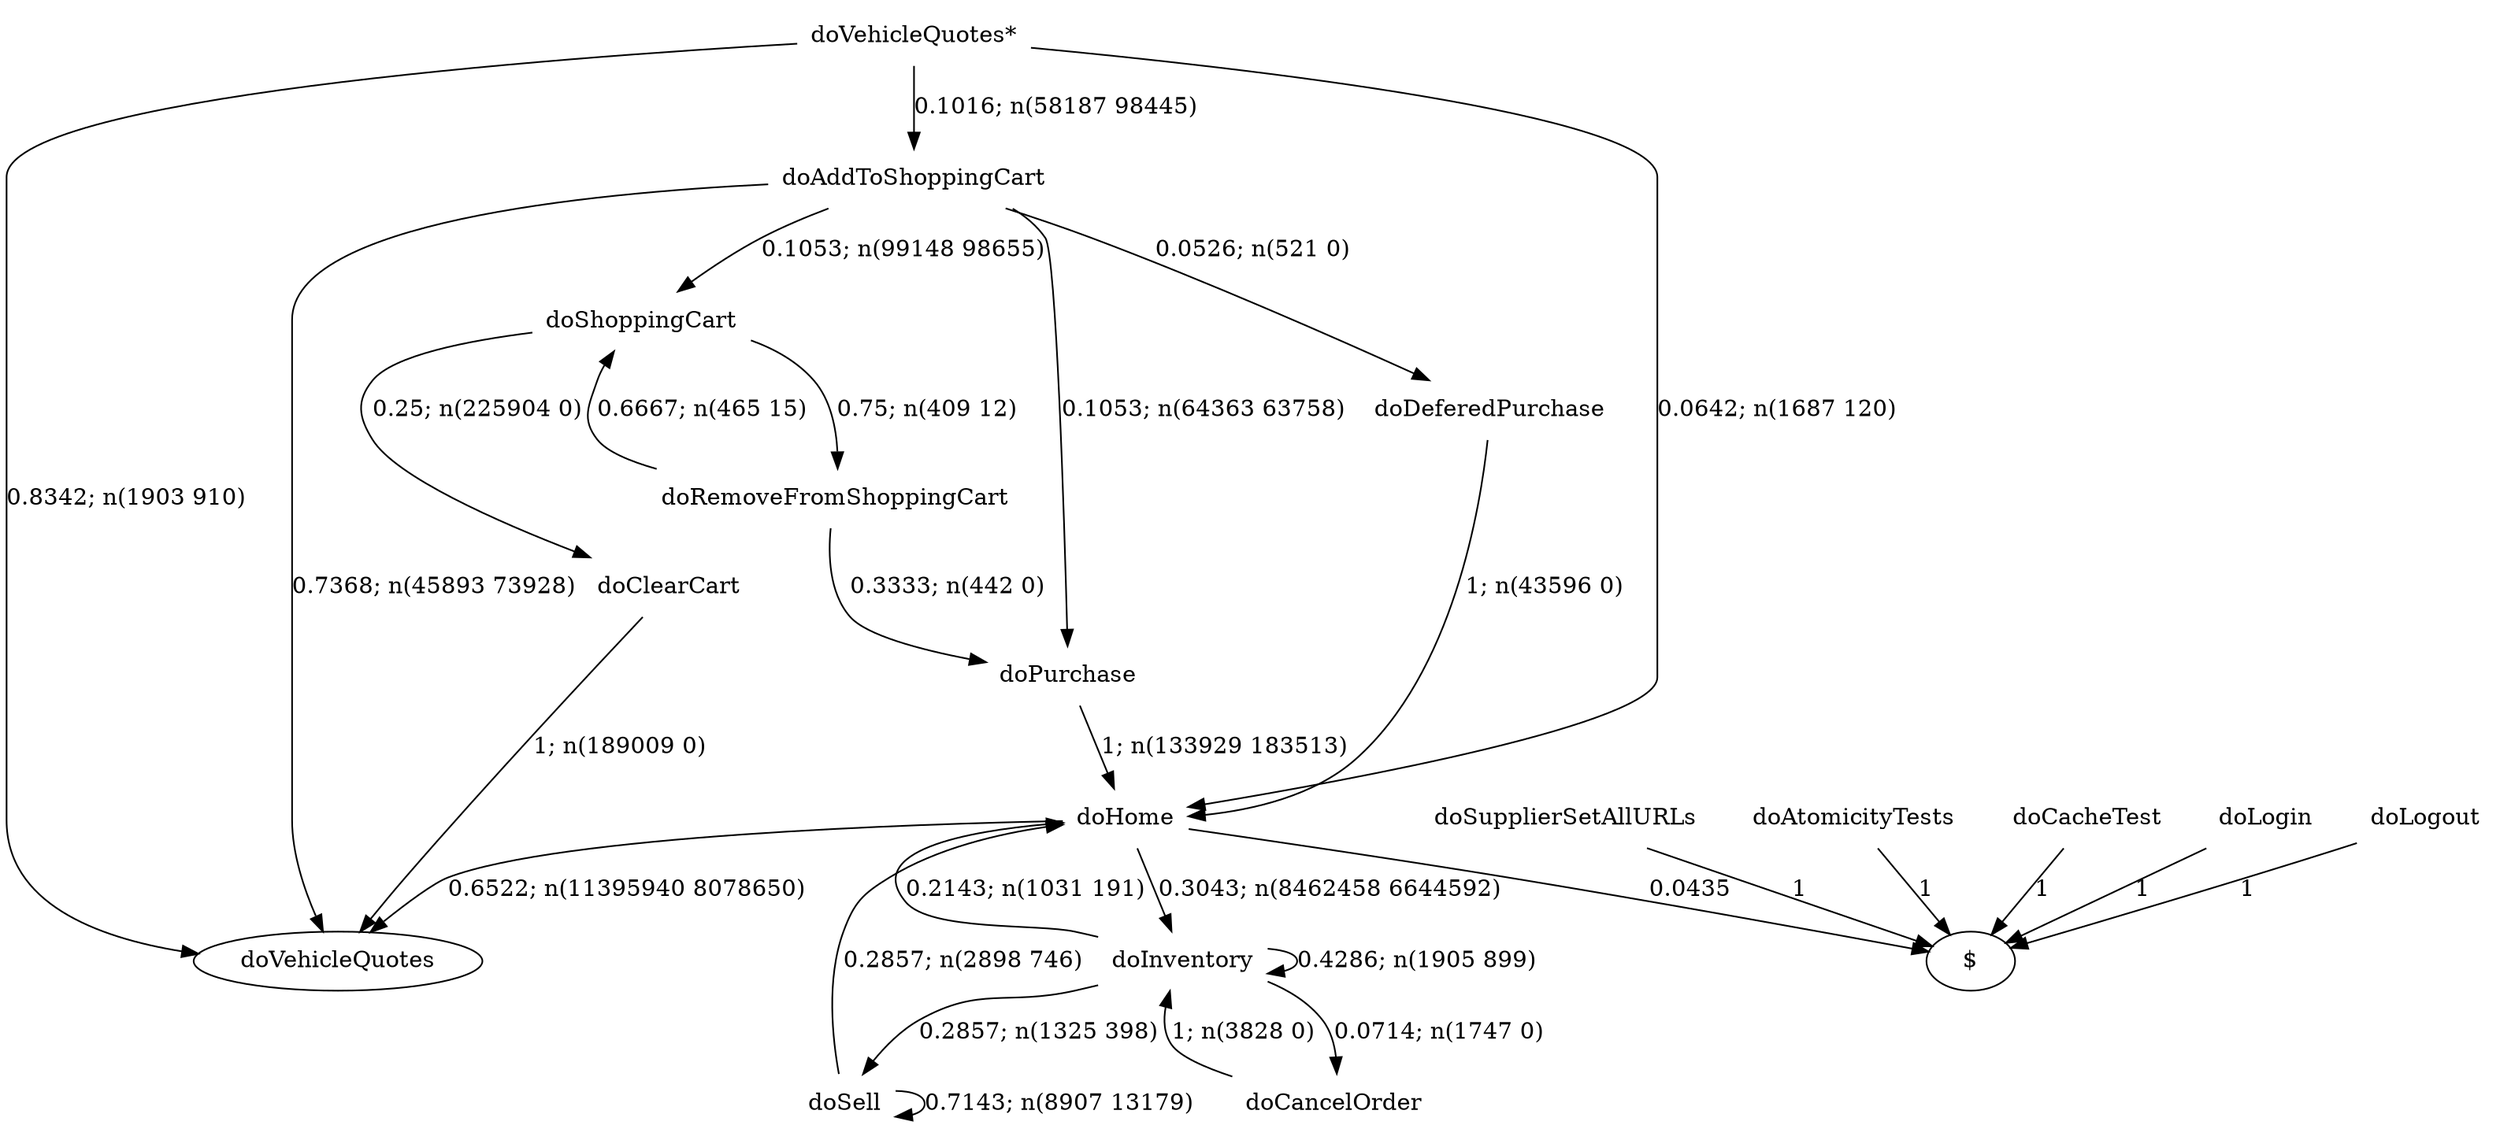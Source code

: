 digraph G {"doVehicleQuotes*" [label="doVehicleQuotes*",shape=none];"doSupplierSetAllURLs" [label="doSupplierSetAllURLs",shape=none];"doAtomicityTests" [label="doAtomicityTests",shape=none];"doCacheTest" [label="doCacheTest",shape=none];"doLogin" [label="doLogin",shape=none];"doAddToShoppingCart" [label="doAddToShoppingCart",shape=none];"doDeferedPurchase" [label="doDeferedPurchase",shape=none];"doHome" [label="doHome",shape=none];"doShoppingCart" [label="doShoppingCart",shape=none];"doClearCart" [label="doClearCart",shape=none];"doPurchase" [label="doPurchase",shape=none];"doInventory" [label="doInventory",shape=none];"doSell" [label="doSell",shape=none];"doLogout" [label="doLogout",shape=none];"doCancelOrder" [label="doCancelOrder",shape=none];"doRemoveFromShoppingCart" [label="doRemoveFromShoppingCart",shape=none];"doVehicleQuotes*"->"doVehicleQuotes" [style=solid,label="0.8342; n(1903 910)"];"doVehicleQuotes*"->"doAddToShoppingCart" [style=solid,label="0.1016; n(58187 98445)"];"doVehicleQuotes*"->"doHome" [style=solid,label="0.0642; n(1687 120)"];"doSupplierSetAllURLs"->"$" [style=solid,label="1"];"doAtomicityTests"->"$" [style=solid,label="1"];"doCacheTest"->"$" [style=solid,label="1"];"doLogin"->"$" [style=solid,label="1"];"doAddToShoppingCart"->"doVehicleQuotes" [style=solid,label="0.7368; n(45893 73928)"];"doAddToShoppingCart"->"doDeferedPurchase" [style=solid,label="0.0526; n(521 0)"];"doAddToShoppingCart"->"doShoppingCart" [style=solid,label="0.1053; n(99148 98655)"];"doAddToShoppingCart"->"doPurchase" [style=solid,label="0.1053; n(64363 63758)"];"doDeferedPurchase"->"doHome" [style=solid,label="1; n(43596 0)"];"doHome"->"doVehicleQuotes" [style=solid,label="0.6522; n(11395940 8078650)"];"doHome"->"doInventory" [style=solid,label="0.3043; n(8462458 6644592)"];"doHome"->"$" [style=solid,label="0.0435"];"doShoppingCart"->"doClearCart" [style=solid,label="0.25; n(225904 0)"];"doShoppingCart"->"doRemoveFromShoppingCart" [style=solid,label="0.75; n(409 12)"];"doClearCart"->"doVehicleQuotes" [style=solid,label="1; n(189009 0)"];"doPurchase"->"doHome" [style=solid,label="1; n(133929 183513)"];"doInventory"->"doHome" [style=solid,label="0.2143; n(1031 191)"];"doInventory"->"doInventory" [style=solid,label="0.4286; n(1905 899)"];"doInventory"->"doSell" [style=solid,label="0.2857; n(1325 398)"];"doInventory"->"doCancelOrder" [style=solid,label="0.0714; n(1747 0)"];"doSell"->"doHome" [style=solid,label="0.2857; n(2898 746)"];"doSell"->"doSell" [style=solid,label="0.7143; n(8907 13179)"];"doLogout"->"$" [style=solid,label="1"];"doCancelOrder"->"doInventory" [style=solid,label="1; n(3828 0)"];"doRemoveFromShoppingCart"->"doShoppingCart" [style=solid,label="0.6667; n(465 15)"];"doRemoveFromShoppingCart"->"doPurchase" [style=solid,label="0.3333; n(442 0)"];}